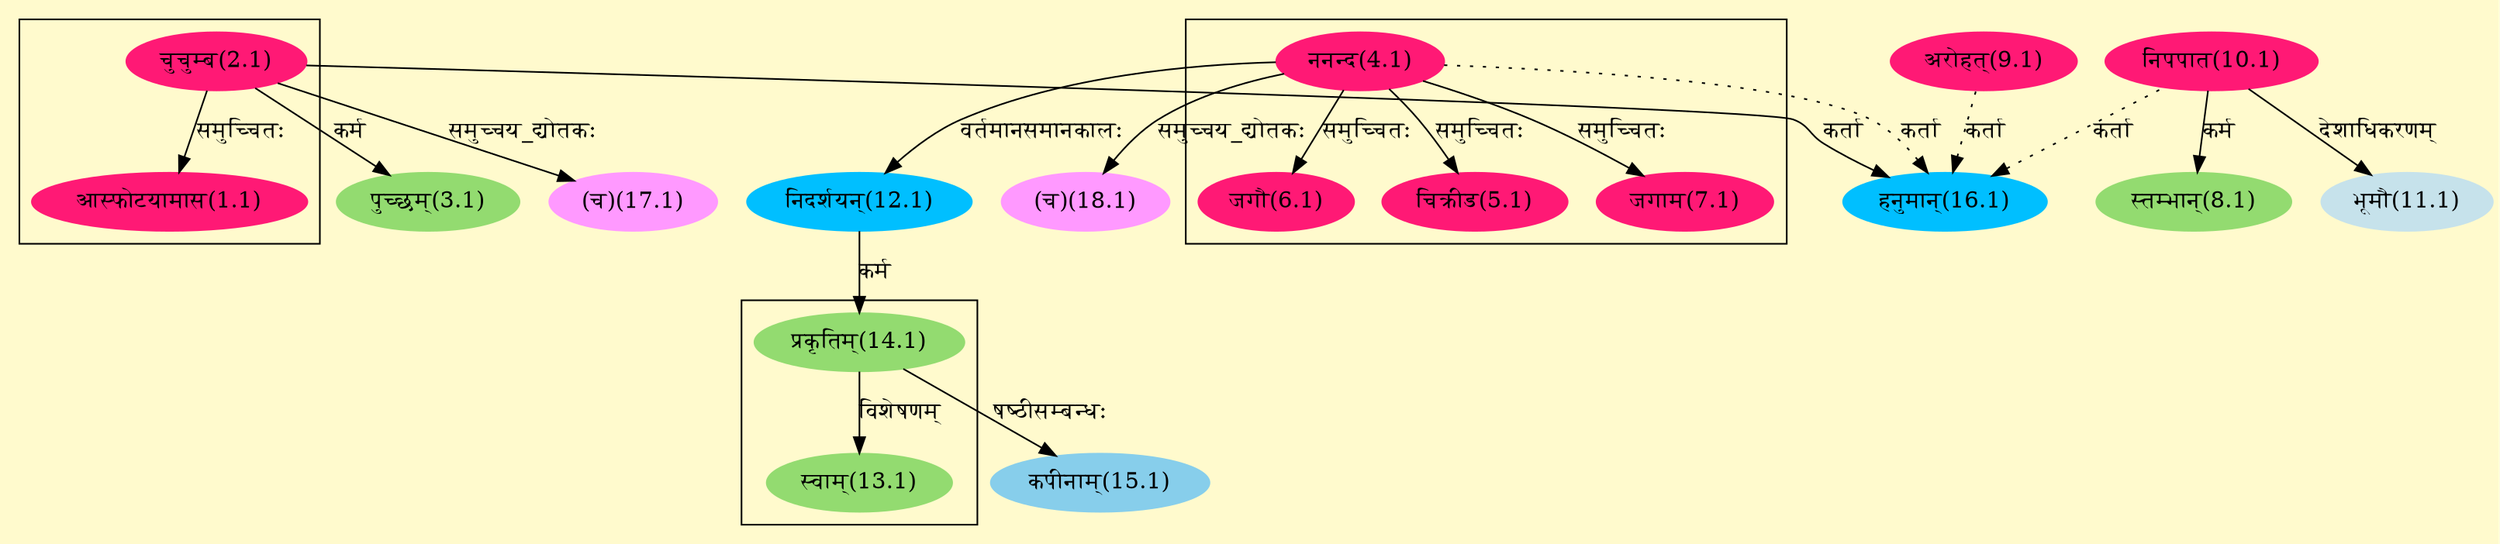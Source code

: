 digraph G{
rankdir=BT;
 compound=true;
 bgcolor="lemonchiffon1";

subgraph cluster_1{
Node1_1 [style=filled, color="#FF1975" label = "आस्फोटयामास(1.1)"]
Node2_1 [style=filled, color="#FF1975" label = "चुचुम्ब(2.1)"]

}

subgraph cluster_2{
Node5_1 [style=filled, color="#FF1975" label = "चिक्रीड(5.1)"]
Node4_1 [style=filled, color="#FF1975" label = "ननन्द(4.1)"]
Node6_1 [style=filled, color="#FF1975" label = "जगौ(6.1)"]
Node7_1 [style=filled, color="#FF1975" label = "जगाम(7.1)"]

}

subgraph cluster_3{
Node13_1 [style=filled, color="#93DB70" label = "स्वाम्(13.1)"]
Node14_1 [style=filled, color="#93DB70" label = "प्रकृतिम्(14.1)"]

}
Node2_1 [style=filled, color="#FF1975" label = "चुचुम्ब(2.1)"]
Node [style=filled, color="" label = "()"]
Node3_1 [style=filled, color="#93DB70" label = "पुच्छम्(3.1)"]
Node4_1 [style=filled, color="#FF1975" label = "ननन्द(4.1)"]
Node8_1 [style=filled, color="#93DB70" label = "स्तम्भान्(8.1)"]
Node10_1 [style=filled, color="#FF1975" label = "निपपात(10.1)"]
Node9_1 [style=filled, color="#FF1975" label = "अरोहत्(9.1)"]
Node11_1 [style=filled, color="#C6E2EB" label = "भूमौ(11.1)"]
Node12_1 [style=filled, color="#00BFFF" label = "निदर्शयन्(12.1)"]
Node14_1 [style=filled, color="#93DB70" label = "प्रकृतिम्(14.1)"]
Node15_1 [style=filled, color="#87CEEB" label = "कपीनाम्(15.1)"]
Node16_1 [style=filled, color="#00BFFF" label = "हनुमान्(16.1)"]
Node17_1 [style=filled, color="#FF99FF" label = "(च)(17.1)"]
Node18_1 [style=filled, color="#FF99FF" label = "(च)(18.1)"]
/* Start of Relations section */

Node1_1 -> Node2_1 [  label="समुच्चितः"  dir="back" ]
Node3_1 -> Node2_1 [  label="कर्म"  dir="back" ]
Node5_1 -> Node4_1 [  label="समुच्चितः"  dir="back" ]
Node6_1 -> Node4_1 [  label="समुच्चितः"  dir="back" ]
Node7_1 -> Node4_1 [  label="समुच्चितः"  dir="back" ]
Node8_1 -> Node10_1 [  label="कर्म"  dir="back" ]
Node11_1 -> Node10_1 [  label="देशाधिकरणम्"  dir="back" ]
Node12_1 -> Node4_1 [  label="वर्तमानसमानकालः"  dir="back" ]
Node13_1 -> Node14_1 [  label="विशेषणम्"  dir="back" ]
Node14_1 -> Node12_1 [  label="कर्म"  dir="back" ]
Node15_1 -> Node14_1 [  label="षष्ठीसम्बन्धः"  dir="back" ]
Node16_1 -> Node2_1 [  label="कर्ता"  dir="back" ]
Node16_1 -> Node4_1 [ style=dotted label="कर्ता"  dir="back" ]
Node16_1 -> Node9_1 [ style=dotted label="कर्ता"  dir="back" ]
Node16_1 -> Node10_1 [ style=dotted label="कर्ता"  dir="back" ]
Node17_1 -> Node2_1 [  label="समुच्चय_द्योतकः"  dir="back" ]
Node18_1 -> Node4_1 [  label="समुच्चय_द्योतकः"  dir="back" ]
}
